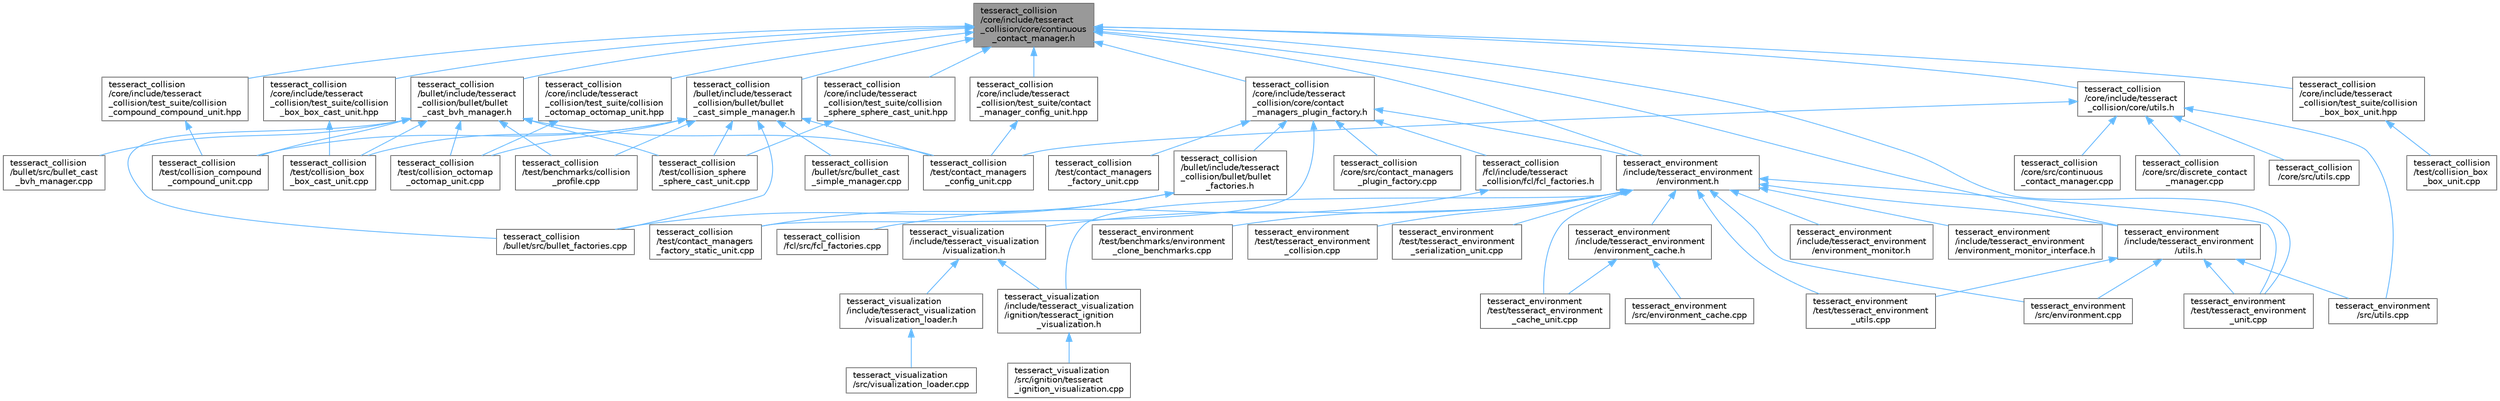 digraph "tesseract_collision/core/include/tesseract_collision/core/continuous_contact_manager.h"
{
 // LATEX_PDF_SIZE
  bgcolor="transparent";
  edge [fontname=Helvetica,fontsize=10,labelfontname=Helvetica,labelfontsize=10];
  node [fontname=Helvetica,fontsize=10,shape=box,height=0.2,width=0.4];
  Node1 [label="tesseract_collision\l/core/include/tesseract\l_collision/core/continuous\l_contact_manager.h",height=0.2,width=0.4,color="gray40", fillcolor="grey60", style="filled", fontcolor="black",tooltip="This is the continuous contact manager base class."];
  Node1 -> Node2 [dir="back",color="steelblue1",style="solid"];
  Node2 [label="tesseract_collision\l/bullet/include/tesseract\l_collision/bullet/bullet\l_cast_bvh_manager.h",height=0.2,width=0.4,color="grey40", fillcolor="white", style="filled",URL="$db/dc0/bullet__cast__bvh__manager_8h.html",tooltip="Tesseract ROS Bullet cast(continuous) BVH collision manager."];
  Node2 -> Node3 [dir="back",color="steelblue1",style="solid"];
  Node3 [label="tesseract_collision\l/bullet/src/bullet_cast\l_bvh_manager.cpp",height=0.2,width=0.4,color="grey40", fillcolor="white", style="filled",URL="$d0/d69/bullet__cast__bvh__manager_8cpp.html",tooltip="Tesseract ROS Bullet Cast(continuous) BVH Manager implementation."];
  Node2 -> Node4 [dir="back",color="steelblue1",style="solid"];
  Node4 [label="tesseract_collision\l/bullet/src/bullet_factories.cpp",height=0.2,width=0.4,color="grey40", fillcolor="white", style="filled",URL="$d4/d6e/bullet__factories_8cpp.html",tooltip=" "];
  Node2 -> Node5 [dir="back",color="steelblue1",style="solid"];
  Node5 [label="tesseract_collision\l/test/benchmarks/collision\l_profile.cpp",height=0.2,width=0.4,color="grey40", fillcolor="white", style="filled",URL="$df/d70/collision__profile_8cpp.html",tooltip=" "];
  Node2 -> Node6 [dir="back",color="steelblue1",style="solid"];
  Node6 [label="tesseract_collision\l/test/collision_box\l_box_cast_unit.cpp",height=0.2,width=0.4,color="grey40", fillcolor="white", style="filled",URL="$d3/d44/collision__box__box__cast__unit_8cpp.html",tooltip=" "];
  Node2 -> Node7 [dir="back",color="steelblue1",style="solid"];
  Node7 [label="tesseract_collision\l/test/collision_compound\l_compound_unit.cpp",height=0.2,width=0.4,color="grey40", fillcolor="white", style="filled",URL="$df/d9f/collision__compound__compound__unit_8cpp.html",tooltip=" "];
  Node2 -> Node8 [dir="back",color="steelblue1",style="solid"];
  Node8 [label="tesseract_collision\l/test/collision_octomap\l_octomap_unit.cpp",height=0.2,width=0.4,color="grey40", fillcolor="white", style="filled",URL="$df/d67/collision__octomap__octomap__unit_8cpp.html",tooltip=" "];
  Node2 -> Node9 [dir="back",color="steelblue1",style="solid"];
  Node9 [label="tesseract_collision\l/test/collision_sphere\l_sphere_cast_unit.cpp",height=0.2,width=0.4,color="grey40", fillcolor="white", style="filled",URL="$d0/d9c/collision__sphere__sphere__cast__unit_8cpp.html",tooltip=" "];
  Node2 -> Node10 [dir="back",color="steelblue1",style="solid"];
  Node10 [label="tesseract_collision\l/test/contact_managers\l_config_unit.cpp",height=0.2,width=0.4,color="grey40", fillcolor="white", style="filled",URL="$d3/d57/contact__managers__config__unit_8cpp.html",tooltip="Tesseract collision contact managers config test."];
  Node1 -> Node11 [dir="back",color="steelblue1",style="solid"];
  Node11 [label="tesseract_collision\l/bullet/include/tesseract\l_collision/bullet/bullet\l_cast_simple_manager.h",height=0.2,width=0.4,color="grey40", fillcolor="white", style="filled",URL="$d5/d68/bullet__cast__simple__manager_8h.html",tooltip="Tesseract ROS Bullet cast(continuous) simple collision manager."];
  Node11 -> Node12 [dir="back",color="steelblue1",style="solid"];
  Node12 [label="tesseract_collision\l/bullet/src/bullet_cast\l_simple_manager.cpp",height=0.2,width=0.4,color="grey40", fillcolor="white", style="filled",URL="$d2/d6f/bullet__cast__simple__manager_8cpp.html",tooltip="Tesseract ROS Bullet Cast(continuous) Simple Manager implementation."];
  Node11 -> Node4 [dir="back",color="steelblue1",style="solid"];
  Node11 -> Node5 [dir="back",color="steelblue1",style="solid"];
  Node11 -> Node6 [dir="back",color="steelblue1",style="solid"];
  Node11 -> Node7 [dir="back",color="steelblue1",style="solid"];
  Node11 -> Node8 [dir="back",color="steelblue1",style="solid"];
  Node11 -> Node9 [dir="back",color="steelblue1",style="solid"];
  Node11 -> Node10 [dir="back",color="steelblue1",style="solid"];
  Node1 -> Node13 [dir="back",color="steelblue1",style="solid"];
  Node13 [label="tesseract_collision\l/core/include/tesseract\l_collision/core/contact\l_managers_plugin_factory.h",height=0.2,width=0.4,color="grey40", fillcolor="white", style="filled",URL="$da/d56/contact__managers__plugin__factory_8h.html",tooltip="Factory for loading contact managers as plugins."];
  Node13 -> Node14 [dir="back",color="steelblue1",style="solid"];
  Node14 [label="tesseract_collision\l/bullet/include/tesseract\l_collision/bullet/bullet\l_factories.h",height=0.2,width=0.4,color="grey40", fillcolor="white", style="filled",URL="$d1/dd8/bullet__factories_8h.html",tooltip="Factories for loading bullet contact managers as plugins."];
  Node14 -> Node4 [dir="back",color="steelblue1",style="solid"];
  Node14 -> Node15 [dir="back",color="steelblue1",style="solid"];
  Node15 [label="tesseract_collision\l/test/contact_managers\l_factory_static_unit.cpp",height=0.2,width=0.4,color="grey40", fillcolor="white", style="filled",URL="$d2/d0a/contact__managers__factory__static__unit_8cpp.html",tooltip=" "];
  Node13 -> Node16 [dir="back",color="steelblue1",style="solid"];
  Node16 [label="tesseract_collision\l/core/src/contact_managers\l_plugin_factory.cpp",height=0.2,width=0.4,color="grey40", fillcolor="white", style="filled",URL="$de/d9e/contact__managers__plugin__factory_8cpp.html",tooltip="Factory for loading contact managers as plugins."];
  Node13 -> Node17 [dir="back",color="steelblue1",style="solid"];
  Node17 [label="tesseract_collision\l/fcl/include/tesseract\l_collision/fcl/fcl_factories.h",height=0.2,width=0.4,color="grey40", fillcolor="white", style="filled",URL="$d6/d64/fcl__factories_8h.html",tooltip="Factories for loading fcl contact managers as plugins."];
  Node17 -> Node18 [dir="back",color="steelblue1",style="solid"];
  Node18 [label="tesseract_collision\l/fcl/src/fcl_factories.cpp",height=0.2,width=0.4,color="grey40", fillcolor="white", style="filled",URL="$d6/d74/fcl__factories_8cpp.html",tooltip="Factories for loading fcl contact managers as plugins."];
  Node13 -> Node15 [dir="back",color="steelblue1",style="solid"];
  Node13 -> Node19 [dir="back",color="steelblue1",style="solid"];
  Node19 [label="tesseract_collision\l/test/contact_managers\l_factory_unit.cpp",height=0.2,width=0.4,color="grey40", fillcolor="white", style="filled",URL="$d2/d51/contact__managers__factory__unit_8cpp.html",tooltip="Tesseract collision contact managers factory test."];
  Node13 -> Node20 [dir="back",color="steelblue1",style="solid"];
  Node20 [label="tesseract_environment\l/include/tesseract_environment\l/environment.h",height=0.2,width=0.4,color="grey40", fillcolor="white", style="filled",URL="$de/d26/environment_8h.html",tooltip=" "];
  Node20 -> Node21 [dir="back",color="steelblue1",style="solid"];
  Node21 [label="tesseract_environment\l/include/tesseract_environment\l/environment_cache.h",height=0.2,width=0.4,color="grey40", fillcolor="white", style="filled",URL="$d0/df2/environment__cache_8h.html",tooltip="A environment cache."];
  Node21 -> Node22 [dir="back",color="steelblue1",style="solid"];
  Node22 [label="tesseract_environment\l/src/environment_cache.cpp",height=0.2,width=0.4,color="grey40", fillcolor="white", style="filled",URL="$db/d51/environment__cache_8cpp.html",tooltip="Default environment cache."];
  Node21 -> Node23 [dir="back",color="steelblue1",style="solid"];
  Node23 [label="tesseract_environment\l/test/tesseract_environment\l_cache_unit.cpp",height=0.2,width=0.4,color="grey40", fillcolor="white", style="filled",URL="$d4/d61/tesseract__environment__cache__unit_8cpp.html",tooltip=" "];
  Node20 -> Node24 [dir="back",color="steelblue1",style="solid"];
  Node24 [label="tesseract_environment\l/include/tesseract_environment\l/environment_monitor.h",height=0.2,width=0.4,color="grey40", fillcolor="white", style="filled",URL="$d4/d7d/environment__monitor_8h.html",tooltip="Tesseract Environment Monitor Interface Class."];
  Node20 -> Node25 [dir="back",color="steelblue1",style="solid"];
  Node25 [label="tesseract_environment\l/include/tesseract_environment\l/environment_monitor_interface.h",height=0.2,width=0.4,color="grey40", fillcolor="white", style="filled",URL="$d1/d4a/environment__monitor__interface_8h.html",tooltip="This is a utility class for applying changes to multiple tesseract environment monitors."];
  Node20 -> Node26 [dir="back",color="steelblue1",style="solid"];
  Node26 [label="tesseract_environment\l/include/tesseract_environment\l/utils.h",height=0.2,width=0.4,color="grey40", fillcolor="white", style="filled",URL="$d9/d71/tesseract__environment_2include_2tesseract__environment_2utils_8h.html",tooltip="Tesseract Environment Utility Functions."];
  Node26 -> Node27 [dir="back",color="steelblue1",style="solid"];
  Node27 [label="tesseract_environment\l/src/environment.cpp",height=0.2,width=0.4,color="grey40", fillcolor="white", style="filled",URL="$dc/d82/environment_8cpp.html",tooltip="Tesseract environment interface implementation."];
  Node26 -> Node28 [dir="back",color="steelblue1",style="solid"];
  Node28 [label="tesseract_environment\l/src/utils.cpp",height=0.2,width=0.4,color="grey40", fillcolor="white", style="filled",URL="$d1/d89/tesseract__environment_2src_2utils_8cpp.html",tooltip="Tesseract Environment Utility Functions."];
  Node26 -> Node29 [dir="back",color="steelblue1",style="solid"];
  Node29 [label="tesseract_environment\l/test/tesseract_environment\l_unit.cpp",height=0.2,width=0.4,color="grey40", fillcolor="white", style="filled",URL="$d0/d5b/tesseract__environment__unit_8cpp.html",tooltip=" "];
  Node26 -> Node30 [dir="back",color="steelblue1",style="solid"];
  Node30 [label="tesseract_environment\l/test/tesseract_environment\l_utils.cpp",height=0.2,width=0.4,color="grey40", fillcolor="white", style="filled",URL="$df/d00/tesseract__environment__utils_8cpp.html",tooltip=" "];
  Node20 -> Node27 [dir="back",color="steelblue1",style="solid"];
  Node20 -> Node31 [dir="back",color="steelblue1",style="solid"];
  Node31 [label="tesseract_environment\l/test/benchmarks/environment\l_clone_benchmarks.cpp",height=0.2,width=0.4,color="grey40", fillcolor="white", style="filled",URL="$de/d87/environment__clone__benchmarks_8cpp.html",tooltip=" "];
  Node20 -> Node23 [dir="back",color="steelblue1",style="solid"];
  Node20 -> Node32 [dir="back",color="steelblue1",style="solid"];
  Node32 [label="tesseract_environment\l/test/tesseract_environment\l_collision.cpp",height=0.2,width=0.4,color="grey40", fillcolor="white", style="filled",URL="$d8/da4/tesseract__environment__collision_8cpp.html",tooltip=" "];
  Node20 -> Node33 [dir="back",color="steelblue1",style="solid"];
  Node33 [label="tesseract_environment\l/test/tesseract_environment\l_serialization_unit.cpp",height=0.2,width=0.4,color="grey40", fillcolor="white", style="filled",URL="$d9/de5/tesseract__environment__serialization__unit_8cpp.html",tooltip=" "];
  Node20 -> Node29 [dir="back",color="steelblue1",style="solid"];
  Node20 -> Node30 [dir="back",color="steelblue1",style="solid"];
  Node20 -> Node34 [dir="back",color="steelblue1",style="solid"];
  Node34 [label="tesseract_visualization\l/include/tesseract_visualization\l/ignition/tesseract_ignition\l_visualization.h",height=0.2,width=0.4,color="grey40", fillcolor="white", style="filled",URL="$d0/de9/tesseract__ignition__visualization_8h.html",tooltip=" "];
  Node34 -> Node35 [dir="back",color="steelblue1",style="solid"];
  Node35 [label="tesseract_visualization\l/src/ignition/tesseract\l_ignition_visualization.cpp",height=0.2,width=0.4,color="grey40", fillcolor="white", style="filled",URL="$d6/dbe/tesseract__ignition__visualization_8cpp.html",tooltip=" "];
  Node20 -> Node36 [dir="back",color="steelblue1",style="solid"];
  Node36 [label="tesseract_visualization\l/include/tesseract_visualization\l/visualization.h",height=0.2,width=0.4,color="grey40", fillcolor="white", style="filled",URL="$d2/d02/visualization_8h.html",tooltip="Visualization Class."];
  Node36 -> Node34 [dir="back",color="steelblue1",style="solid"];
  Node36 -> Node37 [dir="back",color="steelblue1",style="solid"];
  Node37 [label="tesseract_visualization\l/include/tesseract_visualization\l/visualization_loader.h",height=0.2,width=0.4,color="grey40", fillcolor="white", style="filled",URL="$da/d93/visualization__loader_8h.html",tooltip="Visualization Loader."];
  Node37 -> Node38 [dir="back",color="steelblue1",style="solid"];
  Node38 [label="tesseract_visualization\l/src/visualization_loader.cpp",height=0.2,width=0.4,color="grey40", fillcolor="white", style="filled",URL="$d3/da9/visualization__loader_8cpp.html",tooltip=" "];
  Node1 -> Node39 [dir="back",color="steelblue1",style="solid"];
  Node39 [label="tesseract_collision\l/core/include/tesseract\l_collision/core/utils.h",height=0.2,width=0.4,color="grey40", fillcolor="white", style="filled",URL="$df/d4c/tesseract__collision_2core_2include_2tesseract__collision_2core_2utils_8h.html",tooltip="Tesseract Collision utils."];
  Node39 -> Node40 [dir="back",color="steelblue1",style="solid"];
  Node40 [label="tesseract_collision\l/core/src/continuous\l_contact_manager.cpp",height=0.2,width=0.4,color="grey40", fillcolor="white", style="filled",URL="$d3/d18/continuous__contact__manager_8cpp.html",tooltip=" "];
  Node39 -> Node41 [dir="back",color="steelblue1",style="solid"];
  Node41 [label="tesseract_collision\l/core/src/discrete_contact\l_manager.cpp",height=0.2,width=0.4,color="grey40", fillcolor="white", style="filled",URL="$d1/d76/discrete__contact__manager_8cpp.html",tooltip=" "];
  Node39 -> Node42 [dir="back",color="steelblue1",style="solid"];
  Node42 [label="tesseract_collision\l/core/src/utils.cpp",height=0.2,width=0.4,color="grey40", fillcolor="white", style="filled",URL="$dc/d1c/tesseract__collision_2core_2src_2utils_8cpp.html",tooltip="Tesseract Collision Utils."];
  Node39 -> Node10 [dir="back",color="steelblue1",style="solid"];
  Node39 -> Node28 [dir="back",color="steelblue1",style="solid"];
  Node1 -> Node43 [dir="back",color="steelblue1",style="solid"];
  Node43 [label="tesseract_collision\l/core/include/tesseract\l_collision/test_suite/collision\l_box_box_cast_unit.hpp",height=0.2,width=0.4,color="grey40", fillcolor="white", style="filled",URL="$d3/d5d/collision__box__box__cast__unit_8hpp.html",tooltip=" "];
  Node43 -> Node6 [dir="back",color="steelblue1",style="solid"];
  Node1 -> Node44 [dir="back",color="steelblue1",style="solid"];
  Node44 [label="tesseract_collision\l/core/include/tesseract\l_collision/test_suite/collision\l_box_box_unit.hpp",height=0.2,width=0.4,color="grey40", fillcolor="white", style="filled",URL="$d1/d83/collision__box__box__unit_8hpp.html",tooltip=" "];
  Node44 -> Node45 [dir="back",color="steelblue1",style="solid"];
  Node45 [label="tesseract_collision\l/test/collision_box\l_box_unit.cpp",height=0.2,width=0.4,color="grey40", fillcolor="white", style="filled",URL="$df/d8e/collision__box__box__unit_8cpp.html",tooltip=" "];
  Node1 -> Node46 [dir="back",color="steelblue1",style="solid"];
  Node46 [label="tesseract_collision\l/core/include/tesseract\l_collision/test_suite/collision\l_compound_compound_unit.hpp",height=0.2,width=0.4,color="grey40", fillcolor="white", style="filled",URL="$dd/dfd/collision__compound__compound__unit_8hpp.html",tooltip=" "];
  Node46 -> Node7 [dir="back",color="steelblue1",style="solid"];
  Node1 -> Node47 [dir="back",color="steelblue1",style="solid"];
  Node47 [label="tesseract_collision\l/core/include/tesseract\l_collision/test_suite/collision\l_octomap_octomap_unit.hpp",height=0.2,width=0.4,color="grey40", fillcolor="white", style="filled",URL="$d7/d2c/collision__octomap__octomap__unit_8hpp.html",tooltip=" "];
  Node47 -> Node8 [dir="back",color="steelblue1",style="solid"];
  Node1 -> Node48 [dir="back",color="steelblue1",style="solid"];
  Node48 [label="tesseract_collision\l/core/include/tesseract\l_collision/test_suite/collision\l_sphere_sphere_cast_unit.hpp",height=0.2,width=0.4,color="grey40", fillcolor="white", style="filled",URL="$dd/dce/collision__sphere__sphere__cast__unit_8hpp.html",tooltip=" "];
  Node48 -> Node9 [dir="back",color="steelblue1",style="solid"];
  Node1 -> Node49 [dir="back",color="steelblue1",style="solid"];
  Node49 [label="tesseract_collision\l/core/include/tesseract\l_collision/test_suite/contact\l_manager_config_unit.hpp",height=0.2,width=0.4,color="grey40", fillcolor="white", style="filled",URL="$d4/df0/contact__manager__config__unit_8hpp.html",tooltip=" "];
  Node49 -> Node10 [dir="back",color="steelblue1",style="solid"];
  Node1 -> Node20 [dir="back",color="steelblue1",style="solid"];
  Node1 -> Node26 [dir="back",color="steelblue1",style="solid"];
  Node1 -> Node29 [dir="back",color="steelblue1",style="solid"];
}
